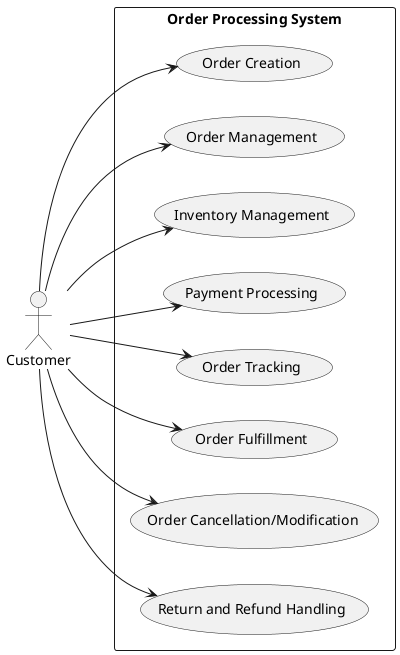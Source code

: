 @startuml order_processing_system
left to right direction
actor Customer
rectangle "Order Processing System" as system {
  (Order Creation)
  (Order Management)
  (Inventory Management)
  (Payment Processing)
  (Order Tracking)
  (Order Fulfillment)
  (Order Cancellation/Modification)
  (Return and Refund Handling)
}
Customer --> (Order Creation)
Customer --> (Order Management)
Customer --> (Inventory Management)
Customer --> (Payment Processing)
Customer --> (Order Tracking)
Customer --> (Order Fulfillment)
Customer --> (Order Cancellation/Modification)
Customer --> (Return and Refund Handling)
@enduml